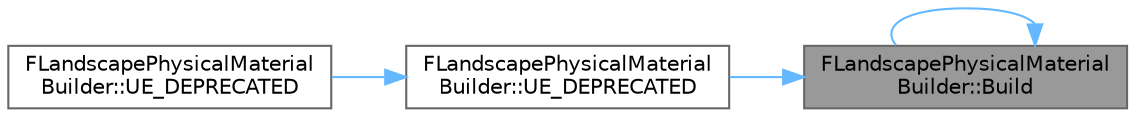 digraph "FLandscapePhysicalMaterialBuilder::Build"
{
 // INTERACTIVE_SVG=YES
 // LATEX_PDF_SIZE
  bgcolor="transparent";
  edge [fontname=Helvetica,fontsize=10,labelfontname=Helvetica,labelfontsize=10];
  node [fontname=Helvetica,fontsize=10,shape=box,height=0.2,width=0.4];
  rankdir="RL";
  Node1 [id="Node000001",label="FLandscapePhysicalMaterial\lBuilder::Build",height=0.2,width=0.4,color="gray40", fillcolor="grey60", style="filled", fontcolor="black",tooltip=" "];
  Node1 -> Node1 [id="edge1_Node000001_Node000001",dir="back",color="steelblue1",style="solid",tooltip=" "];
  Node1 -> Node2 [id="edge2_Node000001_Node000002",dir="back",color="steelblue1",style="solid",tooltip=" "];
  Node2 [id="Node000002",label="FLandscapePhysicalMaterial\lBuilder::UE_DEPRECATED",height=0.2,width=0.4,color="grey40", fillcolor="white", style="filled",URL="$d2/dd6/classFLandscapePhysicalMaterialBuilder.html#a5af3f8f601fa55799d0fc6f34f5155a9",tooltip=" "];
  Node2 -> Node3 [id="edge3_Node000002_Node000003",dir="back",color="steelblue1",style="solid",tooltip=" "];
  Node3 [id="Node000003",label="FLandscapePhysicalMaterial\lBuilder::UE_DEPRECATED",height=0.2,width=0.4,color="grey40", fillcolor="white", style="filled",URL="$d2/dd6/classFLandscapePhysicalMaterialBuilder.html#a13deceaf884040e75ed52c066c0b3652",tooltip=" "];
}
